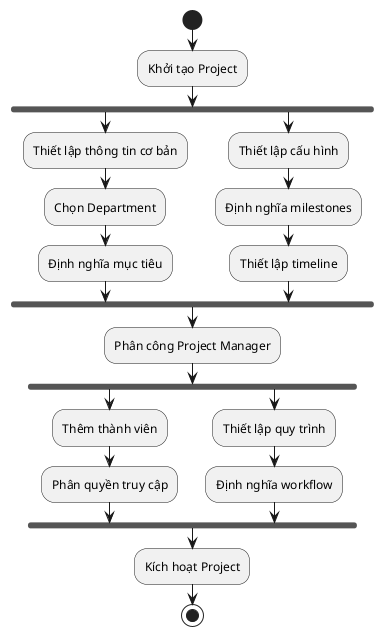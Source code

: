 @startuml
start

:Khởi tạo Project;

fork
  :Thiết lập thông tin cơ bản;
  :Chọn Department;
  :Định nghĩa mục tiêu;
fork again
  :Thiết lập cấu hình;
  :Định nghĩa milestones;
  :Thiết lập timeline;
end fork

:Phân công Project Manager;

fork
  :Thêm thành viên;
  :Phân quyền truy cập;
fork again
  :Thiết lập quy trình;
  :Định nghĩa workflow;
end fork

:Kích hoạt Project;

stop
@enduml 
